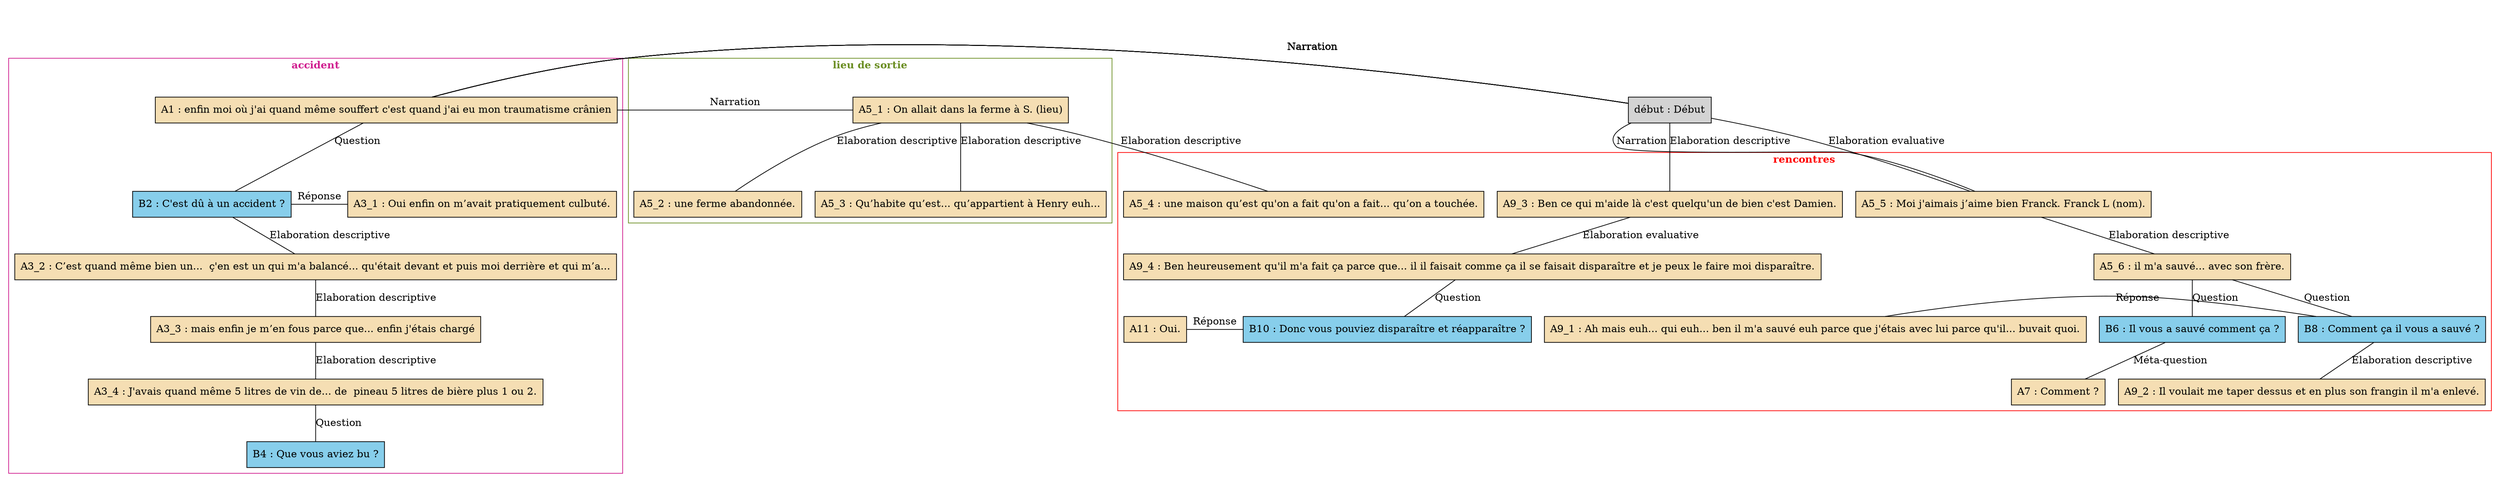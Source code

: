 digraph "Sauveur_-_E04" {
	node [shape=box style=filled]
	newrank=true
	zero [style=invis]
	"début" [label="début : Début"]
	A1 [label="A1 : enfin moi où j'ai quand même souffert c'est quand j'ai eu mon traumatisme crânien" fillcolor=wheat]
	B2 [label="B2 : C'est dû à un accident ?" fillcolor=skyblue]
	A3_1 [label="A3_1 : Oui enfin on m’avait pratiquement culbuté." fillcolor=wheat]
	A3_2 [label="A3_2 : C’est quand même bien un...  ç'en est un qui m'a balancé... qu'était devant et puis moi derrière et qui m’a..." fillcolor=wheat]
	A3_3 [label="A3_3 : mais enfin je m’en fous parce que... enfin j'étais chargé" fillcolor=wheat]
	A3_4 [label="A3_4 : J'avais quand même 5 litres de vin de... de  pineau 5 litres de bière plus 1 ou 2." fillcolor=wheat]
	B4 [label="B4 : Que vous aviez bu ?" fillcolor=skyblue]
	A5_1 [label="A5_1 : On allait dans la ferme à S. (lieu)" fillcolor=wheat]
	A5_2 [label="A5_2 : une ferme abandonnée." fillcolor=wheat]
	A5_3 [label="A5_3 : Qu’habite qu’est... qu’appartient à Henry euh..." fillcolor=wheat]
	A5_4 [label="A5_4 : une maison qu’est qu'on a fait qu'on a fait... qu’on a touchée." fillcolor=wheat]
	A5_5 [label="A5_5 : Moi j'aimais j’aime bien Franck. Franck L (nom)." fillcolor=wheat]
	A5_6 [label="A5_6 : il m'a sauvé... avec son frère." fillcolor=wheat]
	B6 [label="B6 : Il vous a sauvé comment ça ?" fillcolor=skyblue]
	A7 [label="A7 : Comment ?" fillcolor=wheat]
	B8 [label="B8 : Comment ça il vous a sauvé ?" fillcolor=skyblue]
	A9_1 [label="A9_1 : Ah mais euh... qui euh... ben il m'a sauvé euh parce que j'étais avec lui parce qu'il... buvait quoi." fillcolor=wheat]
	A9_2 [label="A9_2 : Il voulait me taper dessus et en plus son frangin il m'a enlevé." fillcolor=wheat]
	A9_3 [label="A9_3 : Ben ce qui m'aide là c'est quelqu'un de bien c'est Damien." fillcolor=wheat]
	A9_4 [label="A9_4 : Ben heureusement qu'il m'a fait ça parce que... il il faisait comme ça il se faisait disparaître et je peux le faire moi disparaître." fillcolor=wheat]
	B10 [label="B10 : Donc vous pouviez disparaître et réapparaître ?" fillcolor=skyblue]
	A11 [label="A11 : Oui." fillcolor=wheat]
	zero -> "début" [label="" style=invis]
	zero -> A1 [style=invis weight=1]
	"début" -> A1 [label=Narration constraint=false dir=none]
	A1 -> B2 [label=Question dir=none weight=2]
	A1 -> A3_1 [style=invis weight=1]
	B2 -> A3_1 [label="Réponse" constraint=false dir=none]
	B2 -> A3_2 [label="Elaboration descriptive" dir=none weight=2]
	A3_3 -> A3_4 [label="Elaboration descriptive" dir=none weight=2]
	A3_2 -> A3_3 [label="Elaboration descriptive" dir=none weight=2]
	A3_4 -> B4 [label=Question dir=none weight=2]
	zero -> A5_1 [style=invis weight=1]
	A1 -> A5_1 [label=Narration constraint=false dir=none]
	A5_1 -> A5_2 [label="Elaboration descriptive" dir=none weight=2]
	A5_1 -> A5_3 [label="Elaboration descriptive" dir=none weight=2]
	A5_1 -> A5_4 [label="Elaboration descriptive" dir=none weight=2]
	"début" -> A5_5 [label="Elaboration evaluative" dir=none weight=2]
	zero -> A5_5 [style=invis weight=1]
	"début" -> A5_5 [label=Narration constraint=false dir=none]
	A5_5 -> A5_6 [label="Elaboration descriptive" dir=none weight=2]
	A5_6 -> B6 [label=Question dir=none weight=2]
	A5_6 -> B8 [label=Question dir=none weight=2]
	B6 -> A7 [label="Méta-question" dir=none weight=2]
	A5_6 -> A9_1 [style=invis weight=1]
	B8 -> A9_1 [label="Réponse" constraint=false dir=none]
	B8 -> A9_2 [label="Elaboration descriptive" dir=none weight=2]
	"début" -> A9_3 [label="Elaboration descriptive" dir=none weight=2]
	A9_3 -> A9_4 [label="Elaboration evaluative" dir=none weight=2]
	A9_4 -> B10 [label=Question dir=none weight=2]
	A9_4 -> A11 [style=invis weight=1]
	B10 -> A11 [label="Réponse" constraint=false dir=none]
	zero -> A1 [style=invis weight=1]
	"début" -> A1 [label=Narration constraint=false dir=none]
	zero -> A1 [style=invis weight=1]
	"début" -> A1 [label=Narration constraint=false dir=none]
	zero -> A1 [style=invis weight=1]
	"début" -> A1 [label=Narration constraint=false dir=none]
	zero -> A1 [style=invis weight=1]
	"début" -> A1 [label=Narration constraint=false dir=none]
	zero -> A1 [style=invis weight=1]
	"début" -> A1 [label=Narration constraint=false dir=none]
	zero -> A1 [style=invis weight=1]
	"début" -> A1 [label=Narration constraint=false dir=none]
	zero -> A1 [style=invis weight=1]
	"début" -> A1 [label=Narration constraint=false dir=none]
	subgraph cluster_0 {
		label=<<B>accident</B>>
		color=violetred
		fontcolor=violetred
		A1
		B2
		A3_1
		A3_2
		A3_3
		A3_4
		B4
	}
	subgraph cluster_1 {
		label=<<B>lieu de sortie</B>>
		color=olivedrab
		fontcolor=olivedrab
		A5_1
		A5_2
		A5_3
	}
	subgraph cluster_2 {
		label=<<B>rencontres</B>>
		color=red
		fontcolor=red
		A5_4
		A5_5
		A5_6
		B6
		A7
		B8
		A9_1
		A9_2
		A9_3
		A9_4
		B10
		A11
	}
}

